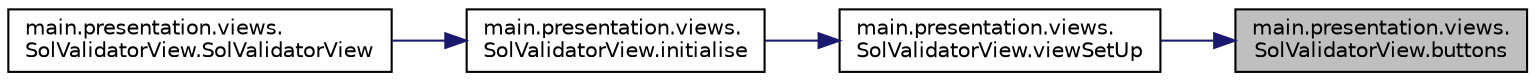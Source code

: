digraph "main.presentation.views.SolValidatorView.buttons"
{
 // INTERACTIVE_SVG=YES
 // LATEX_PDF_SIZE
  edge [fontname="Helvetica",fontsize="10",labelfontname="Helvetica",labelfontsize="10"];
  node [fontname="Helvetica",fontsize="10",shape=record];
  rankdir="RL";
  Node1 [label="main.presentation.views.\lSolValidatorView.buttons",height=0.2,width=0.4,color="black", fillcolor="grey75", style="filled", fontcolor="black",tooltip=" "];
  Node1 -> Node2 [dir="back",color="midnightblue",fontsize="10",style="solid",fontname="Helvetica"];
  Node2 [label="main.presentation.views.\lSolValidatorView.viewSetUp",height=0.2,width=0.4,color="black", fillcolor="white", style="filled",URL="$classmain_1_1presentation_1_1views_1_1SolValidatorView.html#a0515bd7102d7b364b5272995b4c7d909",tooltip=" "];
  Node2 -> Node3 [dir="back",color="midnightblue",fontsize="10",style="solid",fontname="Helvetica"];
  Node3 [label="main.presentation.views.\lSolValidatorView.initialise",height=0.2,width=0.4,color="black", fillcolor="white", style="filled",URL="$classmain_1_1presentation_1_1views_1_1SolValidatorView.html#a6e4a31f2fbc69bd48c8acfe97b9e18b8",tooltip=" "];
  Node3 -> Node4 [dir="back",color="midnightblue",fontsize="10",style="solid",fontname="Helvetica"];
  Node4 [label="main.presentation.views.\lSolValidatorView.SolValidatorView",height=0.2,width=0.4,color="black", fillcolor="white", style="filled",URL="$classmain_1_1presentation_1_1views_1_1SolValidatorView.html#ad22221c11082e80c6d51a94a71997331",tooltip=" "];
}
